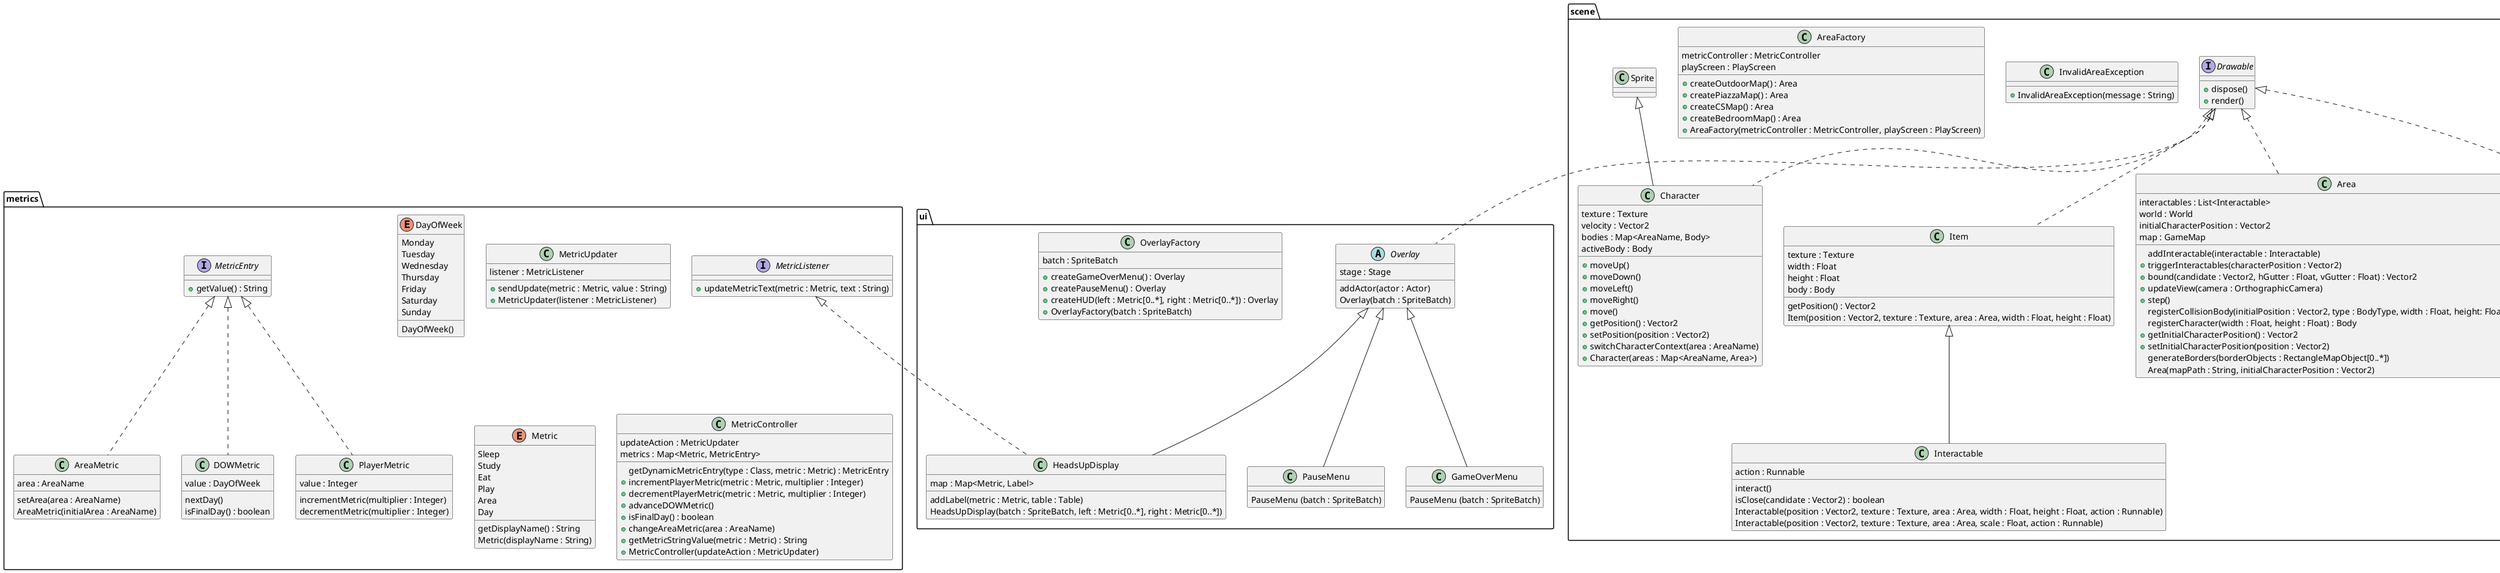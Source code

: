 @startuml
'https://plantuml.com/class-diagram

/'package java {
    class Integer
    class Exception
    class Float
    class String
    class Runnable
    interface Map
    interface List
}

package libgdx {
    class TiledMap
    class SpriteBatch
    class OrthogonalTiledMapRenderer
    class Vector2
    class OrthographicCamera
    class Texture
    class Body
    class Sprite
    class World
    class Disposable
}'/

package scene {
    interface Drawable {
        +dispose()
        +render()
    }

    class InvalidAreaException {
        +InvalidAreaException(message : String)
    }

    class AreaFactory {
        metricController : MetricController
        playScreen : PlayScreen

        +createOutdoorMap() : Area
        +createPiazzaMap() : Area
        +createCSMap() : Area
        +createBedroomMap() : Area
        +AreaFactory(metricController : MetricController, playScreen : PlayScreen)
    }

    class GameMap {
        tiledMap : TiledMap
        renderer : OrthogonalTiledMapRenderer
        width : Integer
        height : Integer

        getBorderObjects() : RectangleMapObject[0..*]
        scale(value : Float) : Float
        bound(candidate : Vector2, hGutter : Float, vGutter : Float) : Vector2
        updateView(camera : OrthographicCamera)
        GameMap(mapPath : String)
    }

    class Item {
        texture : Texture
        width : Float
        height : Float
        body : Body

        getPosition() : Vector2
        Item(position : Vector2, texture : Texture, area : Area, width : Float, height : Float)
    }

    class Interactable {
        action : Runnable

        interact()
        isClose(candidate : Vector2) : boolean
        Interactable(position : Vector2, texture : Texture, area : Area, width : Float, height : Float, action : Runnable)
        Interactable(position : Vector2, texture : Texture, area : Area, scale : Float, action : Runnable)
    }

    class Character {
        texture : Texture
        velocity : Vector2
        bodies : Map<AreaName, Body>
        activeBody : Body

        +moveUp()
        +moveDown()
        +moveLeft()
        +moveRight()
        +move()
        +getPosition() : Vector2
        +setPosition(position : Vector2)
        +switchCharacterContext(area : AreaName)
        +Character(areas : Map<AreaName, Area>)
    }

    class Area {
        interactables : List<Interactable>
        world : World
        initialCharacterPosition : Vector2
        map : GameMap

        addInteractable(interactable : Interactable)
        +triggerInteractables(characterPosition : Vector2)
        +bound(candidate : Vector2, hGutter : Float, vGutter : Float) : Vector2
        +updateView(camera : OrthographicCamera)
        +step()
        registerCollisionBody(initialPosition : Vector2, type : BodyType, width : Float, height: Float) : Body
        registerCharacter(width : Float, height : Float) : Body
        +getInitialCharacterPosition() : Vector2
        +setInitialCharacterPosition(position : Vector2)
        generateBorders(borderObjects : RectangleMapObject[0..*])
        Area(mapPath : String, initialCharacterPosition : Vector2)
    }

    'Disposable <|-- Drawable
    Drawable <|.. Area
    Sprite <|-- Character
    Drawable <|.. Character
    Drawable <|.. Item
    Item <|-- Interactable
    'Exception <|-- InvalidAreaException
    Drawable <|.. GameMap
}

package metrics {
    interface MetricListener {
        +updateMetricText(metric : Metric, text : String)
    }

    interface MetricEntry {
        +getValue() : String
    }

    class AreaMetric {
        area : AreaName

        setArea(area : AreaName)
        AreaMetric(initialArea : AreaName)
    }

    enum DayOfWeek {
        Monday
        Tuesday
        Wednesday
        Thursday
        Friday
        Saturday
        Sunday

        DayOfWeek()
    }

    class DOWMetric {
        value : DayOfWeek

        nextDay()
        isFinalDay() : boolean
    }

    class PlayerMetric {
        value : Integer

        incrementMetric(multiplier : Integer)
        decrementMetric(multiplier : Integer)
    }

    class MetricUpdater {
        listener : MetricListener

        +sendUpdate(metric : Metric, value : String)
        +MetricUpdater(listener : MetricListener)
    }

    enum Metric {
        Sleep
        Study
        Eat
        Play
        Area
        Day

        getDisplayName() : String
        Metric(displayName : String)
    }

    class MetricController {
        updateAction : MetricUpdater
        metrics : Map<Metric, MetricEntry>

        getDynamicMetricEntry(type : Class, metric : Metric) : MetricEntry
        +incrementPlayerMetric(metric : Metric, multiplier : Integer)
        +decrementPlayerMetric(metric : Metric, multiplier : Integer)
        +advanceDOWMetric()
        +isFinalDay() : boolean
        +changeAreaMetric(area : AreaName)
        +getMetricStringValue(metric : Metric) : String
        +MetricController(updateAction : MetricUpdater)
    }

    MetricEntry <|.. AreaMetric
    MetricEntry <|.. DOWMetric
    MetricEntry <|.. PlayerMetric
}

package ui {
    abstract class Overlay {
        stage : Stage

        addActor(actor : Actor)
        Overlay(batch : SpriteBatch)
    }

    class HeadsUpDisplay {
        map : Map<Metric, Label>

        addLabel(metric : Metric, table : Table)
        HeadsUpDisplay(batch : SpriteBatch, left : Metric[0..*], right : Metric[0..*])
    }

    class PauseMenu {
        PauseMenu (batch : SpriteBatch)
    }

    class GameOverMenu {
        PauseMenu (batch : SpriteBatch)
    }

    class OverlayFactory {
        batch : SpriteBatch

        +createGameOverMenu() : Overlay
        +createPauseMenu() : Overlay
        +createHUD(left : Metric[0..*], right : Metric[0..*]) : Overlay
        +OverlayFactory(batch : SpriteBatch)
    }

    Overlay <|-- GameOverMenu
    Overlay <|-- HeadsUpDisplay
    Overlay <|-- PauseMenu
    Drawable <|.. Overlay
    MetricListener <|.. HeadsUpDisplay
}

@enduml
